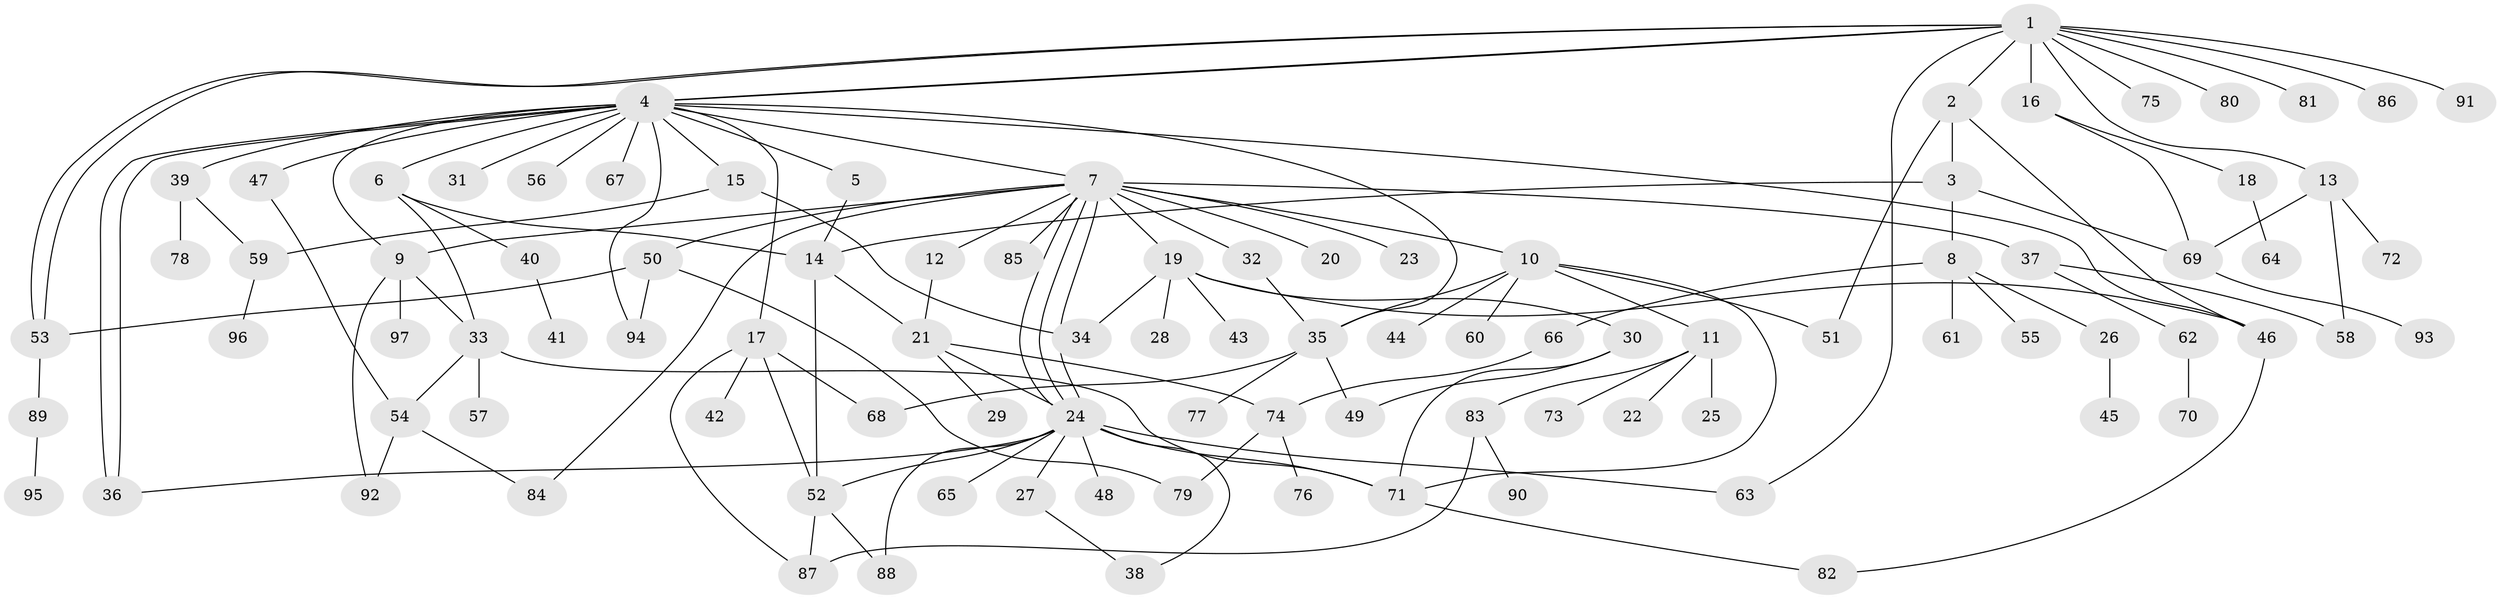 // Generated by graph-tools (version 1.1) at 2025/25/03/09/25 03:25:58]
// undirected, 97 vertices, 138 edges
graph export_dot {
graph [start="1"]
  node [color=gray90,style=filled];
  1;
  2;
  3;
  4;
  5;
  6;
  7;
  8;
  9;
  10;
  11;
  12;
  13;
  14;
  15;
  16;
  17;
  18;
  19;
  20;
  21;
  22;
  23;
  24;
  25;
  26;
  27;
  28;
  29;
  30;
  31;
  32;
  33;
  34;
  35;
  36;
  37;
  38;
  39;
  40;
  41;
  42;
  43;
  44;
  45;
  46;
  47;
  48;
  49;
  50;
  51;
  52;
  53;
  54;
  55;
  56;
  57;
  58;
  59;
  60;
  61;
  62;
  63;
  64;
  65;
  66;
  67;
  68;
  69;
  70;
  71;
  72;
  73;
  74;
  75;
  76;
  77;
  78;
  79;
  80;
  81;
  82;
  83;
  84;
  85;
  86;
  87;
  88;
  89;
  90;
  91;
  92;
  93;
  94;
  95;
  96;
  97;
  1 -- 2;
  1 -- 4;
  1 -- 4;
  1 -- 13;
  1 -- 16;
  1 -- 53;
  1 -- 53;
  1 -- 63;
  1 -- 75;
  1 -- 80;
  1 -- 81;
  1 -- 86;
  1 -- 91;
  2 -- 3;
  2 -- 46;
  2 -- 51;
  3 -- 8;
  3 -- 14;
  3 -- 69;
  4 -- 5;
  4 -- 6;
  4 -- 7;
  4 -- 9;
  4 -- 15;
  4 -- 17;
  4 -- 31;
  4 -- 35;
  4 -- 36;
  4 -- 36;
  4 -- 39;
  4 -- 46;
  4 -- 47;
  4 -- 56;
  4 -- 67;
  4 -- 94;
  5 -- 14;
  6 -- 14;
  6 -- 33;
  6 -- 40;
  7 -- 9;
  7 -- 10;
  7 -- 12;
  7 -- 19;
  7 -- 20;
  7 -- 23;
  7 -- 24;
  7 -- 24;
  7 -- 24;
  7 -- 32;
  7 -- 37;
  7 -- 50;
  7 -- 84;
  7 -- 85;
  8 -- 26;
  8 -- 55;
  8 -- 61;
  8 -- 66;
  9 -- 33;
  9 -- 92;
  9 -- 97;
  10 -- 11;
  10 -- 35;
  10 -- 44;
  10 -- 51;
  10 -- 60;
  10 -- 71;
  11 -- 22;
  11 -- 25;
  11 -- 73;
  11 -- 83;
  12 -- 21;
  13 -- 58;
  13 -- 69;
  13 -- 72;
  14 -- 21;
  14 -- 52;
  15 -- 34;
  15 -- 59;
  16 -- 18;
  16 -- 69;
  17 -- 42;
  17 -- 52;
  17 -- 68;
  17 -- 87;
  18 -- 64;
  19 -- 28;
  19 -- 30;
  19 -- 34;
  19 -- 43;
  19 -- 46;
  21 -- 24;
  21 -- 29;
  21 -- 74;
  24 -- 27;
  24 -- 36;
  24 -- 38;
  24 -- 48;
  24 -- 52;
  24 -- 63;
  24 -- 65;
  24 -- 71;
  24 -- 88;
  26 -- 45;
  27 -- 38;
  30 -- 49;
  30 -- 71;
  32 -- 35;
  33 -- 54;
  33 -- 57;
  33 -- 71;
  35 -- 49;
  35 -- 68;
  35 -- 77;
  37 -- 58;
  37 -- 62;
  39 -- 59;
  39 -- 78;
  40 -- 41;
  46 -- 82;
  47 -- 54;
  50 -- 53;
  50 -- 79;
  50 -- 94;
  52 -- 87;
  52 -- 88;
  53 -- 89;
  54 -- 84;
  54 -- 92;
  59 -- 96;
  62 -- 70;
  66 -- 74;
  69 -- 93;
  71 -- 82;
  74 -- 76;
  74 -- 79;
  83 -- 87;
  83 -- 90;
  89 -- 95;
}
